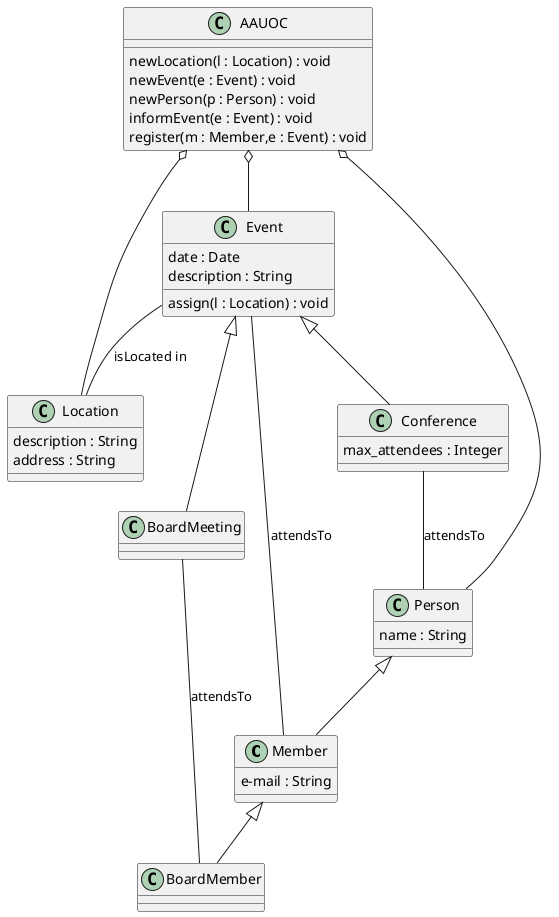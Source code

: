 @startuml
class Member{
    e-mail : String
}

class BoardMember{
}

class Event{
    date : Date
    description : String
    assign(l : Location) : void
}

class Conference{
    max_attendees : Integer
}

class BoardMeeting{
}

class Location{
    description : String
    address : String
}

class Person{
    name : String
}

class AAUOC{
    newLocation(l : Location) : void
    newEvent(e : Event) : void
    newPerson(p : Person) : void
    informEvent(e : Event) : void
    register(m : Member,e : Event) : void
}

AAUOC o-- Event
AAUOC o-- Person
AAUOC o-- Location
Event -- Location : isLocated in
Event -- Member : attendsTo
Event <|-- Conference
Event <|-- BoardMeeting
Conference -- Person : attendsTo
BoardMeeting -- BoardMember : attendsTo
Person <|-- Member
Member <|-- BoardMember


@enduml